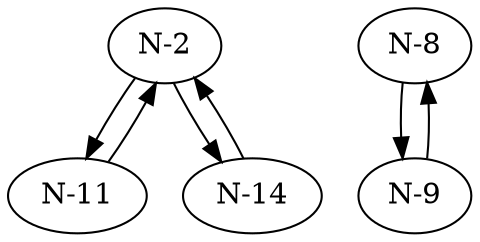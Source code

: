 digraph G {
    "N-2" -> "N-11";
    "N-2" -> "N-14";
    "N-8" -> "N-9";
    "N-9" -> "N-8";
    "N-11" -> "N-2";
    "N-14" -> "N-2";
}
